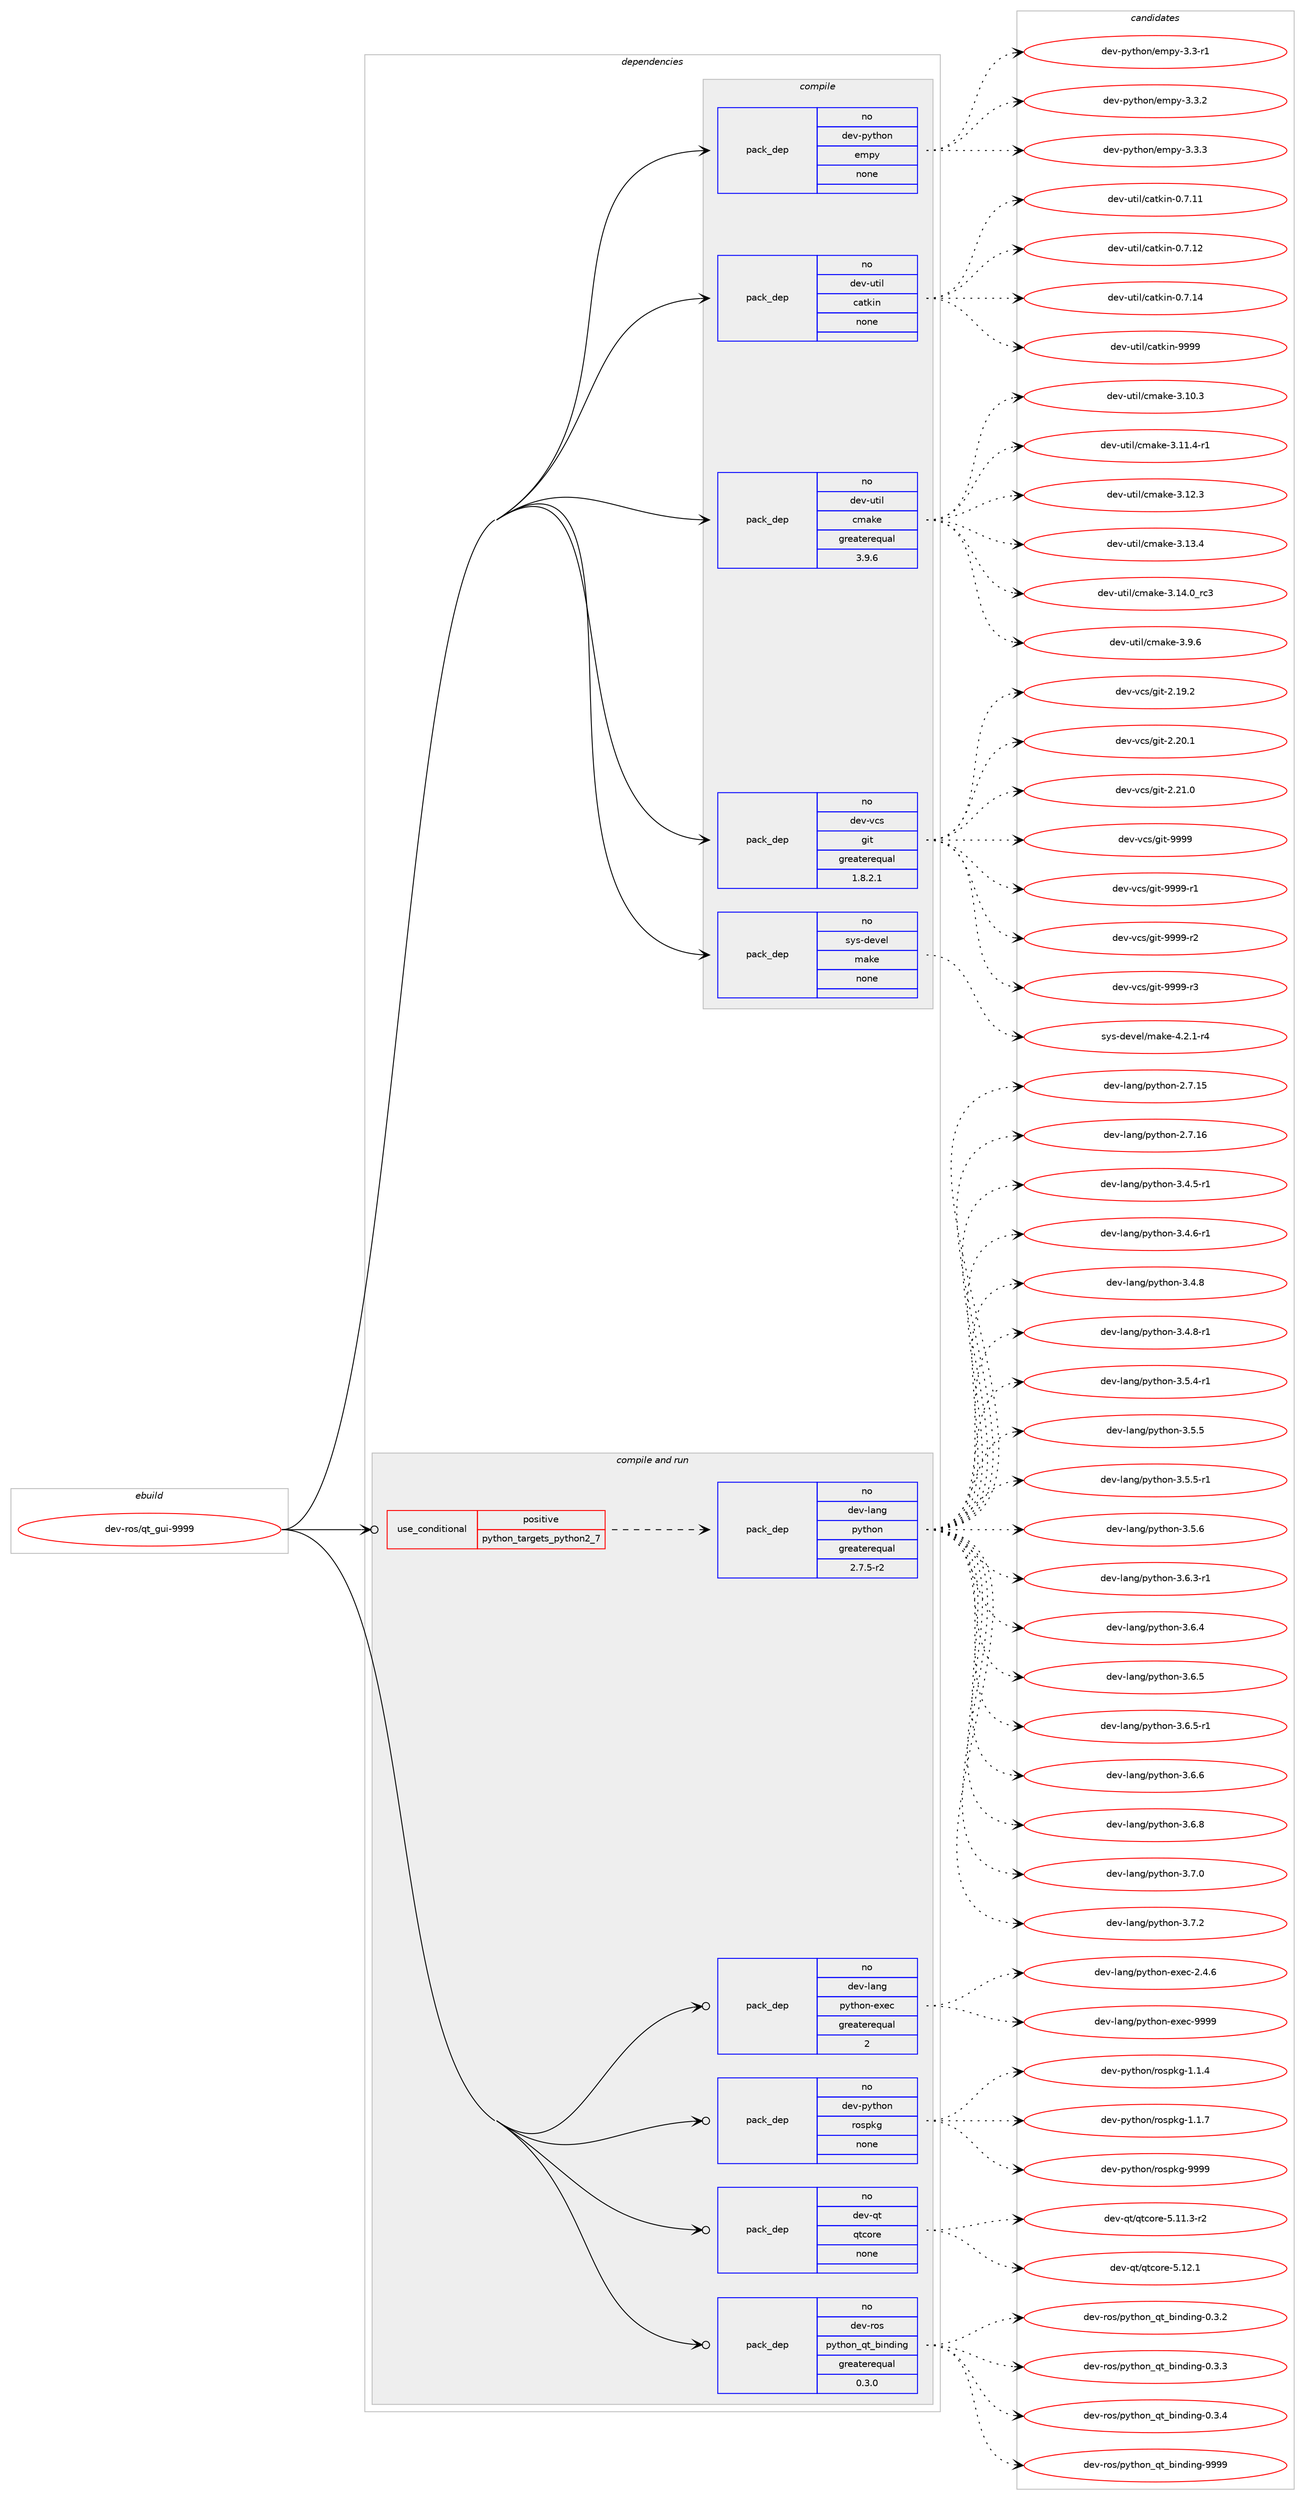 digraph prolog {

# *************
# Graph options
# *************

newrank=true;
concentrate=true;
compound=true;
graph [rankdir=LR,fontname=Helvetica,fontsize=10,ranksep=1.5];#, ranksep=2.5, nodesep=0.2];
edge  [arrowhead=vee];
node  [fontname=Helvetica,fontsize=10];

# **********
# The ebuild
# **********

subgraph cluster_leftcol {
color=gray;
rank=same;
label=<<i>ebuild</i>>;
id [label="dev-ros/qt_gui-9999", color=red, width=4, href="../dev-ros/qt_gui-9999.svg"];
}

# ****************
# The dependencies
# ****************

subgraph cluster_midcol {
color=gray;
label=<<i>dependencies</i>>;
subgraph cluster_compile {
fillcolor="#eeeeee";
style=filled;
label=<<i>compile</i>>;
subgraph pack1049639 {
dependency1462504 [label=<<TABLE BORDER="0" CELLBORDER="1" CELLSPACING="0" CELLPADDING="4" WIDTH="220"><TR><TD ROWSPAN="6" CELLPADDING="30">pack_dep</TD></TR><TR><TD WIDTH="110">no</TD></TR><TR><TD>dev-python</TD></TR><TR><TD>empy</TD></TR><TR><TD>none</TD></TR><TR><TD></TD></TR></TABLE>>, shape=none, color=blue];
}
id:e -> dependency1462504:w [weight=20,style="solid",arrowhead="vee"];
subgraph pack1049640 {
dependency1462505 [label=<<TABLE BORDER="0" CELLBORDER="1" CELLSPACING="0" CELLPADDING="4" WIDTH="220"><TR><TD ROWSPAN="6" CELLPADDING="30">pack_dep</TD></TR><TR><TD WIDTH="110">no</TD></TR><TR><TD>dev-util</TD></TR><TR><TD>catkin</TD></TR><TR><TD>none</TD></TR><TR><TD></TD></TR></TABLE>>, shape=none, color=blue];
}
id:e -> dependency1462505:w [weight=20,style="solid",arrowhead="vee"];
subgraph pack1049641 {
dependency1462506 [label=<<TABLE BORDER="0" CELLBORDER="1" CELLSPACING="0" CELLPADDING="4" WIDTH="220"><TR><TD ROWSPAN="6" CELLPADDING="30">pack_dep</TD></TR><TR><TD WIDTH="110">no</TD></TR><TR><TD>dev-util</TD></TR><TR><TD>cmake</TD></TR><TR><TD>greaterequal</TD></TR><TR><TD>3.9.6</TD></TR></TABLE>>, shape=none, color=blue];
}
id:e -> dependency1462506:w [weight=20,style="solid",arrowhead="vee"];
subgraph pack1049642 {
dependency1462507 [label=<<TABLE BORDER="0" CELLBORDER="1" CELLSPACING="0" CELLPADDING="4" WIDTH="220"><TR><TD ROWSPAN="6" CELLPADDING="30">pack_dep</TD></TR><TR><TD WIDTH="110">no</TD></TR><TR><TD>dev-vcs</TD></TR><TR><TD>git</TD></TR><TR><TD>greaterequal</TD></TR><TR><TD>1.8.2.1</TD></TR></TABLE>>, shape=none, color=blue];
}
id:e -> dependency1462507:w [weight=20,style="solid",arrowhead="vee"];
subgraph pack1049643 {
dependency1462508 [label=<<TABLE BORDER="0" CELLBORDER="1" CELLSPACING="0" CELLPADDING="4" WIDTH="220"><TR><TD ROWSPAN="6" CELLPADDING="30">pack_dep</TD></TR><TR><TD WIDTH="110">no</TD></TR><TR><TD>sys-devel</TD></TR><TR><TD>make</TD></TR><TR><TD>none</TD></TR><TR><TD></TD></TR></TABLE>>, shape=none, color=blue];
}
id:e -> dependency1462508:w [weight=20,style="solid",arrowhead="vee"];
}
subgraph cluster_compileandrun {
fillcolor="#eeeeee";
style=filled;
label=<<i>compile and run</i>>;
subgraph cond389475 {
dependency1462509 [label=<<TABLE BORDER="0" CELLBORDER="1" CELLSPACING="0" CELLPADDING="4"><TR><TD ROWSPAN="3" CELLPADDING="10">use_conditional</TD></TR><TR><TD>positive</TD></TR><TR><TD>python_targets_python2_7</TD></TR></TABLE>>, shape=none, color=red];
subgraph pack1049644 {
dependency1462510 [label=<<TABLE BORDER="0" CELLBORDER="1" CELLSPACING="0" CELLPADDING="4" WIDTH="220"><TR><TD ROWSPAN="6" CELLPADDING="30">pack_dep</TD></TR><TR><TD WIDTH="110">no</TD></TR><TR><TD>dev-lang</TD></TR><TR><TD>python</TD></TR><TR><TD>greaterequal</TD></TR><TR><TD>2.7.5-r2</TD></TR></TABLE>>, shape=none, color=blue];
}
dependency1462509:e -> dependency1462510:w [weight=20,style="dashed",arrowhead="vee"];
}
id:e -> dependency1462509:w [weight=20,style="solid",arrowhead="odotvee"];
subgraph pack1049645 {
dependency1462511 [label=<<TABLE BORDER="0" CELLBORDER="1" CELLSPACING="0" CELLPADDING="4" WIDTH="220"><TR><TD ROWSPAN="6" CELLPADDING="30">pack_dep</TD></TR><TR><TD WIDTH="110">no</TD></TR><TR><TD>dev-lang</TD></TR><TR><TD>python-exec</TD></TR><TR><TD>greaterequal</TD></TR><TR><TD>2</TD></TR></TABLE>>, shape=none, color=blue];
}
id:e -> dependency1462511:w [weight=20,style="solid",arrowhead="odotvee"];
subgraph pack1049646 {
dependency1462512 [label=<<TABLE BORDER="0" CELLBORDER="1" CELLSPACING="0" CELLPADDING="4" WIDTH="220"><TR><TD ROWSPAN="6" CELLPADDING="30">pack_dep</TD></TR><TR><TD WIDTH="110">no</TD></TR><TR><TD>dev-python</TD></TR><TR><TD>rospkg</TD></TR><TR><TD>none</TD></TR><TR><TD></TD></TR></TABLE>>, shape=none, color=blue];
}
id:e -> dependency1462512:w [weight=20,style="solid",arrowhead="odotvee"];
subgraph pack1049647 {
dependency1462513 [label=<<TABLE BORDER="0" CELLBORDER="1" CELLSPACING="0" CELLPADDING="4" WIDTH="220"><TR><TD ROWSPAN="6" CELLPADDING="30">pack_dep</TD></TR><TR><TD WIDTH="110">no</TD></TR><TR><TD>dev-qt</TD></TR><TR><TD>qtcore</TD></TR><TR><TD>none</TD></TR><TR><TD></TD></TR></TABLE>>, shape=none, color=blue];
}
id:e -> dependency1462513:w [weight=20,style="solid",arrowhead="odotvee"];
subgraph pack1049648 {
dependency1462514 [label=<<TABLE BORDER="0" CELLBORDER="1" CELLSPACING="0" CELLPADDING="4" WIDTH="220"><TR><TD ROWSPAN="6" CELLPADDING="30">pack_dep</TD></TR><TR><TD WIDTH="110">no</TD></TR><TR><TD>dev-ros</TD></TR><TR><TD>python_qt_binding</TD></TR><TR><TD>greaterequal</TD></TR><TR><TD>0.3.0</TD></TR></TABLE>>, shape=none, color=blue];
}
id:e -> dependency1462514:w [weight=20,style="solid",arrowhead="odotvee"];
}
subgraph cluster_run {
fillcolor="#eeeeee";
style=filled;
label=<<i>run</i>>;
}
}

# **************
# The candidates
# **************

subgraph cluster_choices {
rank=same;
color=gray;
label=<<i>candidates</i>>;

subgraph choice1049639 {
color=black;
nodesep=1;
choice1001011184511212111610411111047101109112121455146514511449 [label="dev-python/empy-3.3-r1", color=red, width=4,href="../dev-python/empy-3.3-r1.svg"];
choice1001011184511212111610411111047101109112121455146514650 [label="dev-python/empy-3.3.2", color=red, width=4,href="../dev-python/empy-3.3.2.svg"];
choice1001011184511212111610411111047101109112121455146514651 [label="dev-python/empy-3.3.3", color=red, width=4,href="../dev-python/empy-3.3.3.svg"];
dependency1462504:e -> choice1001011184511212111610411111047101109112121455146514511449:w [style=dotted,weight="100"];
dependency1462504:e -> choice1001011184511212111610411111047101109112121455146514650:w [style=dotted,weight="100"];
dependency1462504:e -> choice1001011184511212111610411111047101109112121455146514651:w [style=dotted,weight="100"];
}
subgraph choice1049640 {
color=black;
nodesep=1;
choice1001011184511711610510847999711610710511045484655464949 [label="dev-util/catkin-0.7.11", color=red, width=4,href="../dev-util/catkin-0.7.11.svg"];
choice1001011184511711610510847999711610710511045484655464950 [label="dev-util/catkin-0.7.12", color=red, width=4,href="../dev-util/catkin-0.7.12.svg"];
choice1001011184511711610510847999711610710511045484655464952 [label="dev-util/catkin-0.7.14", color=red, width=4,href="../dev-util/catkin-0.7.14.svg"];
choice100101118451171161051084799971161071051104557575757 [label="dev-util/catkin-9999", color=red, width=4,href="../dev-util/catkin-9999.svg"];
dependency1462505:e -> choice1001011184511711610510847999711610710511045484655464949:w [style=dotted,weight="100"];
dependency1462505:e -> choice1001011184511711610510847999711610710511045484655464950:w [style=dotted,weight="100"];
dependency1462505:e -> choice1001011184511711610510847999711610710511045484655464952:w [style=dotted,weight="100"];
dependency1462505:e -> choice100101118451171161051084799971161071051104557575757:w [style=dotted,weight="100"];
}
subgraph choice1049641 {
color=black;
nodesep=1;
choice1001011184511711610510847991099710710145514649484651 [label="dev-util/cmake-3.10.3", color=red, width=4,href="../dev-util/cmake-3.10.3.svg"];
choice10010111845117116105108479910997107101455146494946524511449 [label="dev-util/cmake-3.11.4-r1", color=red, width=4,href="../dev-util/cmake-3.11.4-r1.svg"];
choice1001011184511711610510847991099710710145514649504651 [label="dev-util/cmake-3.12.3", color=red, width=4,href="../dev-util/cmake-3.12.3.svg"];
choice1001011184511711610510847991099710710145514649514652 [label="dev-util/cmake-3.13.4", color=red, width=4,href="../dev-util/cmake-3.13.4.svg"];
choice1001011184511711610510847991099710710145514649524648951149951 [label="dev-util/cmake-3.14.0_rc3", color=red, width=4,href="../dev-util/cmake-3.14.0_rc3.svg"];
choice10010111845117116105108479910997107101455146574654 [label="dev-util/cmake-3.9.6", color=red, width=4,href="../dev-util/cmake-3.9.6.svg"];
dependency1462506:e -> choice1001011184511711610510847991099710710145514649484651:w [style=dotted,weight="100"];
dependency1462506:e -> choice10010111845117116105108479910997107101455146494946524511449:w [style=dotted,weight="100"];
dependency1462506:e -> choice1001011184511711610510847991099710710145514649504651:w [style=dotted,weight="100"];
dependency1462506:e -> choice1001011184511711610510847991099710710145514649514652:w [style=dotted,weight="100"];
dependency1462506:e -> choice1001011184511711610510847991099710710145514649524648951149951:w [style=dotted,weight="100"];
dependency1462506:e -> choice10010111845117116105108479910997107101455146574654:w [style=dotted,weight="100"];
}
subgraph choice1049642 {
color=black;
nodesep=1;
choice10010111845118991154710310511645504649574650 [label="dev-vcs/git-2.19.2", color=red, width=4,href="../dev-vcs/git-2.19.2.svg"];
choice10010111845118991154710310511645504650484649 [label="dev-vcs/git-2.20.1", color=red, width=4,href="../dev-vcs/git-2.20.1.svg"];
choice10010111845118991154710310511645504650494648 [label="dev-vcs/git-2.21.0", color=red, width=4,href="../dev-vcs/git-2.21.0.svg"];
choice1001011184511899115471031051164557575757 [label="dev-vcs/git-9999", color=red, width=4,href="../dev-vcs/git-9999.svg"];
choice10010111845118991154710310511645575757574511449 [label="dev-vcs/git-9999-r1", color=red, width=4,href="../dev-vcs/git-9999-r1.svg"];
choice10010111845118991154710310511645575757574511450 [label="dev-vcs/git-9999-r2", color=red, width=4,href="../dev-vcs/git-9999-r2.svg"];
choice10010111845118991154710310511645575757574511451 [label="dev-vcs/git-9999-r3", color=red, width=4,href="../dev-vcs/git-9999-r3.svg"];
dependency1462507:e -> choice10010111845118991154710310511645504649574650:w [style=dotted,weight="100"];
dependency1462507:e -> choice10010111845118991154710310511645504650484649:w [style=dotted,weight="100"];
dependency1462507:e -> choice10010111845118991154710310511645504650494648:w [style=dotted,weight="100"];
dependency1462507:e -> choice1001011184511899115471031051164557575757:w [style=dotted,weight="100"];
dependency1462507:e -> choice10010111845118991154710310511645575757574511449:w [style=dotted,weight="100"];
dependency1462507:e -> choice10010111845118991154710310511645575757574511450:w [style=dotted,weight="100"];
dependency1462507:e -> choice10010111845118991154710310511645575757574511451:w [style=dotted,weight="100"];
}
subgraph choice1049643 {
color=black;
nodesep=1;
choice1151211154510010111810110847109971071014552465046494511452 [label="sys-devel/make-4.2.1-r4", color=red, width=4,href="../sys-devel/make-4.2.1-r4.svg"];
dependency1462508:e -> choice1151211154510010111810110847109971071014552465046494511452:w [style=dotted,weight="100"];
}
subgraph choice1049644 {
color=black;
nodesep=1;
choice10010111845108971101034711212111610411111045504655464953 [label="dev-lang/python-2.7.15", color=red, width=4,href="../dev-lang/python-2.7.15.svg"];
choice10010111845108971101034711212111610411111045504655464954 [label="dev-lang/python-2.7.16", color=red, width=4,href="../dev-lang/python-2.7.16.svg"];
choice1001011184510897110103471121211161041111104551465246534511449 [label="dev-lang/python-3.4.5-r1", color=red, width=4,href="../dev-lang/python-3.4.5-r1.svg"];
choice1001011184510897110103471121211161041111104551465246544511449 [label="dev-lang/python-3.4.6-r1", color=red, width=4,href="../dev-lang/python-3.4.6-r1.svg"];
choice100101118451089711010347112121116104111110455146524656 [label="dev-lang/python-3.4.8", color=red, width=4,href="../dev-lang/python-3.4.8.svg"];
choice1001011184510897110103471121211161041111104551465246564511449 [label="dev-lang/python-3.4.8-r1", color=red, width=4,href="../dev-lang/python-3.4.8-r1.svg"];
choice1001011184510897110103471121211161041111104551465346524511449 [label="dev-lang/python-3.5.4-r1", color=red, width=4,href="../dev-lang/python-3.5.4-r1.svg"];
choice100101118451089711010347112121116104111110455146534653 [label="dev-lang/python-3.5.5", color=red, width=4,href="../dev-lang/python-3.5.5.svg"];
choice1001011184510897110103471121211161041111104551465346534511449 [label="dev-lang/python-3.5.5-r1", color=red, width=4,href="../dev-lang/python-3.5.5-r1.svg"];
choice100101118451089711010347112121116104111110455146534654 [label="dev-lang/python-3.5.6", color=red, width=4,href="../dev-lang/python-3.5.6.svg"];
choice1001011184510897110103471121211161041111104551465446514511449 [label="dev-lang/python-3.6.3-r1", color=red, width=4,href="../dev-lang/python-3.6.3-r1.svg"];
choice100101118451089711010347112121116104111110455146544652 [label="dev-lang/python-3.6.4", color=red, width=4,href="../dev-lang/python-3.6.4.svg"];
choice100101118451089711010347112121116104111110455146544653 [label="dev-lang/python-3.6.5", color=red, width=4,href="../dev-lang/python-3.6.5.svg"];
choice1001011184510897110103471121211161041111104551465446534511449 [label="dev-lang/python-3.6.5-r1", color=red, width=4,href="../dev-lang/python-3.6.5-r1.svg"];
choice100101118451089711010347112121116104111110455146544654 [label="dev-lang/python-3.6.6", color=red, width=4,href="../dev-lang/python-3.6.6.svg"];
choice100101118451089711010347112121116104111110455146544656 [label="dev-lang/python-3.6.8", color=red, width=4,href="../dev-lang/python-3.6.8.svg"];
choice100101118451089711010347112121116104111110455146554648 [label="dev-lang/python-3.7.0", color=red, width=4,href="../dev-lang/python-3.7.0.svg"];
choice100101118451089711010347112121116104111110455146554650 [label="dev-lang/python-3.7.2", color=red, width=4,href="../dev-lang/python-3.7.2.svg"];
dependency1462510:e -> choice10010111845108971101034711212111610411111045504655464953:w [style=dotted,weight="100"];
dependency1462510:e -> choice10010111845108971101034711212111610411111045504655464954:w [style=dotted,weight="100"];
dependency1462510:e -> choice1001011184510897110103471121211161041111104551465246534511449:w [style=dotted,weight="100"];
dependency1462510:e -> choice1001011184510897110103471121211161041111104551465246544511449:w [style=dotted,weight="100"];
dependency1462510:e -> choice100101118451089711010347112121116104111110455146524656:w [style=dotted,weight="100"];
dependency1462510:e -> choice1001011184510897110103471121211161041111104551465246564511449:w [style=dotted,weight="100"];
dependency1462510:e -> choice1001011184510897110103471121211161041111104551465346524511449:w [style=dotted,weight="100"];
dependency1462510:e -> choice100101118451089711010347112121116104111110455146534653:w [style=dotted,weight="100"];
dependency1462510:e -> choice1001011184510897110103471121211161041111104551465346534511449:w [style=dotted,weight="100"];
dependency1462510:e -> choice100101118451089711010347112121116104111110455146534654:w [style=dotted,weight="100"];
dependency1462510:e -> choice1001011184510897110103471121211161041111104551465446514511449:w [style=dotted,weight="100"];
dependency1462510:e -> choice100101118451089711010347112121116104111110455146544652:w [style=dotted,weight="100"];
dependency1462510:e -> choice100101118451089711010347112121116104111110455146544653:w [style=dotted,weight="100"];
dependency1462510:e -> choice1001011184510897110103471121211161041111104551465446534511449:w [style=dotted,weight="100"];
dependency1462510:e -> choice100101118451089711010347112121116104111110455146544654:w [style=dotted,weight="100"];
dependency1462510:e -> choice100101118451089711010347112121116104111110455146544656:w [style=dotted,weight="100"];
dependency1462510:e -> choice100101118451089711010347112121116104111110455146554648:w [style=dotted,weight="100"];
dependency1462510:e -> choice100101118451089711010347112121116104111110455146554650:w [style=dotted,weight="100"];
}
subgraph choice1049645 {
color=black;
nodesep=1;
choice1001011184510897110103471121211161041111104510112010199455046524654 [label="dev-lang/python-exec-2.4.6", color=red, width=4,href="../dev-lang/python-exec-2.4.6.svg"];
choice10010111845108971101034711212111610411111045101120101994557575757 [label="dev-lang/python-exec-9999", color=red, width=4,href="../dev-lang/python-exec-9999.svg"];
dependency1462511:e -> choice1001011184510897110103471121211161041111104510112010199455046524654:w [style=dotted,weight="100"];
dependency1462511:e -> choice10010111845108971101034711212111610411111045101120101994557575757:w [style=dotted,weight="100"];
}
subgraph choice1049646 {
color=black;
nodesep=1;
choice1001011184511212111610411111047114111115112107103454946494652 [label="dev-python/rospkg-1.1.4", color=red, width=4,href="../dev-python/rospkg-1.1.4.svg"];
choice1001011184511212111610411111047114111115112107103454946494655 [label="dev-python/rospkg-1.1.7", color=red, width=4,href="../dev-python/rospkg-1.1.7.svg"];
choice10010111845112121116104111110471141111151121071034557575757 [label="dev-python/rospkg-9999", color=red, width=4,href="../dev-python/rospkg-9999.svg"];
dependency1462512:e -> choice1001011184511212111610411111047114111115112107103454946494652:w [style=dotted,weight="100"];
dependency1462512:e -> choice1001011184511212111610411111047114111115112107103454946494655:w [style=dotted,weight="100"];
dependency1462512:e -> choice10010111845112121116104111110471141111151121071034557575757:w [style=dotted,weight="100"];
}
subgraph choice1049647 {
color=black;
nodesep=1;
choice100101118451131164711311699111114101455346494946514511450 [label="dev-qt/qtcore-5.11.3-r2", color=red, width=4,href="../dev-qt/qtcore-5.11.3-r2.svg"];
choice10010111845113116471131169911111410145534649504649 [label="dev-qt/qtcore-5.12.1", color=red, width=4,href="../dev-qt/qtcore-5.12.1.svg"];
dependency1462513:e -> choice100101118451131164711311699111114101455346494946514511450:w [style=dotted,weight="100"];
dependency1462513:e -> choice10010111845113116471131169911111410145534649504649:w [style=dotted,weight="100"];
}
subgraph choice1049648 {
color=black;
nodesep=1;
choice1001011184511411111547112121116104111110951131169598105110100105110103454846514650 [label="dev-ros/python_qt_binding-0.3.2", color=red, width=4,href="../dev-ros/python_qt_binding-0.3.2.svg"];
choice1001011184511411111547112121116104111110951131169598105110100105110103454846514651 [label="dev-ros/python_qt_binding-0.3.3", color=red, width=4,href="../dev-ros/python_qt_binding-0.3.3.svg"];
choice1001011184511411111547112121116104111110951131169598105110100105110103454846514652 [label="dev-ros/python_qt_binding-0.3.4", color=red, width=4,href="../dev-ros/python_qt_binding-0.3.4.svg"];
choice10010111845114111115471121211161041111109511311695981051101001051101034557575757 [label="dev-ros/python_qt_binding-9999", color=red, width=4,href="../dev-ros/python_qt_binding-9999.svg"];
dependency1462514:e -> choice1001011184511411111547112121116104111110951131169598105110100105110103454846514650:w [style=dotted,weight="100"];
dependency1462514:e -> choice1001011184511411111547112121116104111110951131169598105110100105110103454846514651:w [style=dotted,weight="100"];
dependency1462514:e -> choice1001011184511411111547112121116104111110951131169598105110100105110103454846514652:w [style=dotted,weight="100"];
dependency1462514:e -> choice10010111845114111115471121211161041111109511311695981051101001051101034557575757:w [style=dotted,weight="100"];
}
}

}
